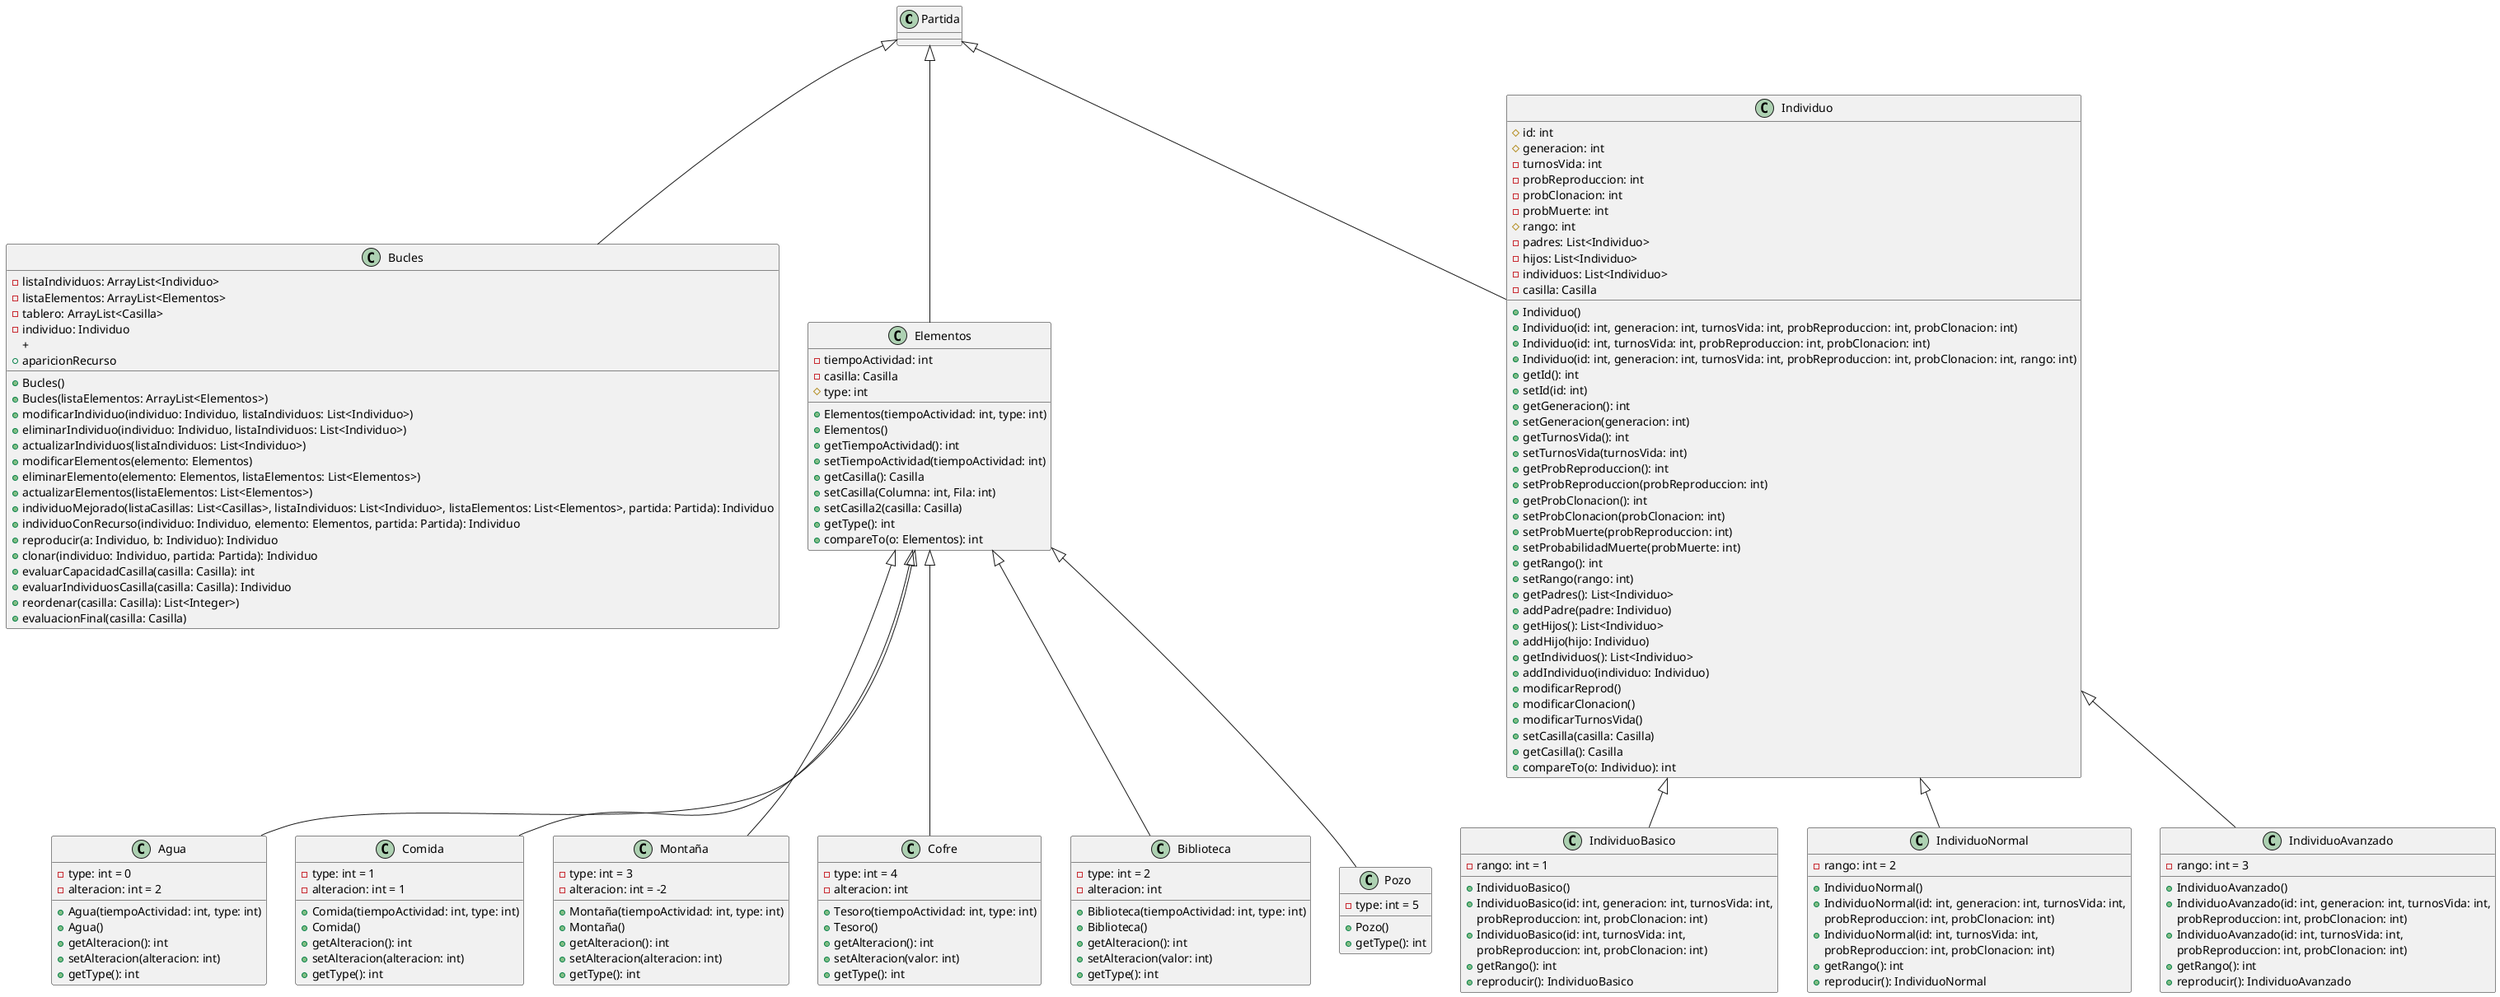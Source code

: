 @startuml
'https://plantuml.com/class-diagram

class Partida
class Bucles
class Elementos
class Individuo

class IndividuoBasico
class IndividuoNormal
class IndividuoAvanzado

class Agua
class Comida
class Montaña
class Cofre
class Biblioteca
class Pozo

Partida <|-- Bucles
Partida <|-- Elementos
Partida <|-- Individuo

Individuo <|-- IndividuoBasico
Individuo <|-- IndividuoNormal
Individuo <|-- IndividuoAvanzado

class Individuo{
#id: int
#generacion: int
-turnosVida: int
-probReproduccion: int
-probClonacion: int
-probMuerte: int
#rango: int
-padres: List<Individuo>
-hijos: List<Individuo>
-individuos: List<Individuo>
-casilla: Casilla
+Individuo()
+Individuo(id: int, generacion: int, turnosVida: int, probReproduccion: int, probClonacion: int)
+Individuo(id: int, turnosVida: int, probReproduccion: int, probClonacion: int)
+Individuo(id: int, generacion: int, turnosVida: int, probReproduccion: int, probClonacion: int, rango: int)
+getId(): int
+setId(id: int)
+getGeneracion(): int
+setGeneracion(generacion: int)
+getTurnosVida(): int
+setTurnosVida(turnosVida: int)
+getProbReproduccion(): int
+setProbReproduccion(probReproduccion: int)
+getProbClonacion(): int
+setProbClonacion(probClonacion: int)
+setProbMuerte(probReproduccion: int)
+setProbabilidadMuerte(probMuerte: int)
+getRango(): int
+setRango(rango: int)
+getPadres(): List<Individuo>
+addPadre(padre: Individuo)
+getHijos(): List<Individuo>
+addHijo(hijo: Individuo)
+getIndividuos(): List<Individuo>
+addIndividuo(individuo: Individuo)
+modificarReprod()
+modificarClonacion()
+modificarTurnosVida()
+setCasilla(casilla: Casilla)
+getCasilla(): Casilla
+compareTo(o: Individuo): int
}

class IndividuoBasico{
-rango: int = 1
+IndividuoBasico()
+IndividuoBasico(id: int, generacion: int, turnosVida: int,
probReproduccion: int, probClonacion: int)
+IndividuoBasico(id: int, turnosVida: int,
probReproduccion: int, probClonacion: int)
+getRango(): int
+reproducir(): IndividuoBasico
}

class IndividuoNormal{
-rango: int = 2
+IndividuoNormal()
+IndividuoNormal(id: int, generacion: int, turnosVida: int,
probReproduccion: int, probClonacion: int)
+IndividuoNormal(id: int, turnosVida: int,
probReproduccion: int, probClonacion: int)
+getRango(): int
+reproducir(): IndividuoNormal
}

class IndividuoAvanzado{
-rango: int = 3
+IndividuoAvanzado()
+IndividuoAvanzado(id: int, generacion: int, turnosVida: int,
probReproduccion: int, probClonacion: int)
+IndividuoAvanzado(id: int, turnosVida: int,
probReproduccion: int, probClonacion: int)
+getRango(): int
+reproducir(): IndividuoAvanzado
}

Elementos <|-- Agua
Elementos <|-- Comida
Elementos <|-- Montaña
Elementos <|-- Cofre
Elementos <|-- Biblioteca
Elementos <|-- Pozo

class Elementos{
-tiempoActividad: int
-casilla: Casilla
#type: int
+Elementos(tiempoActividad: int, type: int)
+Elementos()
+getTiempoActividad(): int
+setTiempoActividad(tiempoActividad: int)
+getCasilla(): Casilla
+setCasilla(Columna: int, Fila: int)
+setCasilla2(casilla: Casilla)
+getType(): int
+compareTo(o: Elementos): int
}

class Agua{
-type: int = 0
-alteracion: int = 2
+Agua(tiempoActividad: int, type: int)
+Agua()
+getAlteracion(): int
+setAlteracion(alteracion: int)
+getType(): int
}

class Comida{
-type: int = 1
-alteracion: int = 1
+Comida(tiempoActividad: int, type: int)
+Comida()
+getAlteracion(): int
+setAlteracion(alteracion: int)
+getType(): int
}

class Montaña{
-type: int = 3
-alteracion: int = -2
+Montaña(tiempoActividad: int, type: int)
+Montaña()
+getAlteracion(): int
+setAlteracion(alteracion: int)
+getType(): int
}

class Cofre{
-type: int = 4
-alteracion: int
+Tesoro(tiempoActividad: int, type: int)
+Tesoro()
+getAlteracion(): int
+setAlteracion(valor: int)
+getType(): int
}

class Biblioteca{
-type: int = 2
-alteracion: int
+Biblioteca(tiempoActividad: int, type: int)
+Biblioteca()
+getAlteracion(): int
+setAlteracion(valor: int)
+getType(): int
}

class Pozo{
-type: int = 5
+Pozo()
+getType(): int
}

class Bucles{
-listaIndividuos: ArrayList<Individuo>
-listaElementos: ArrayList<Elementos>
-tablero: ArrayList<Casilla>
-individuo: Individuo
+Bucles()
+Bucles(listaElementos: ArrayList<Elementos>)
+modificarIndividuo(individuo: Individuo, listaIndividuos: List<Individuo>)
+eliminarIndividuo(individuo: Individuo, listaIndividuos: List<Individuo>)
+actualizarIndividuos(listaIndividuos: List<Individuo>)
+modificarElementos(elemento: Elementos)
+eliminarElemento(elemento: Elementos, listaElementos: List<Elementos>)
+actualizarElementos(listaElementos: List<Elementos>)
+
+individuoMejorado(listaCasillas: List<Casillas>, listaIndividuos: List<Individuo>, listaElementos: List<Elementos>, partida: Partida): Individuo
+individuoConRecurso(individuo: Individuo, elemento: Elementos, partida: Partida): Individuo
+reproducir(a: Individuo, b: Individuo): Individuo
+clonar(individuo: Individuo, partida: Partida): Individuo
+evaluarCapacidadCasilla(casilla: Casilla): int
+evaluarIndividuosCasilla(casilla: Casilla): Individuo
+reordenar(casilla: Casilla): List<Integer>)
+evaluacionFinal(casilla: Casilla)
+aparicionRecurso
}

@enduml